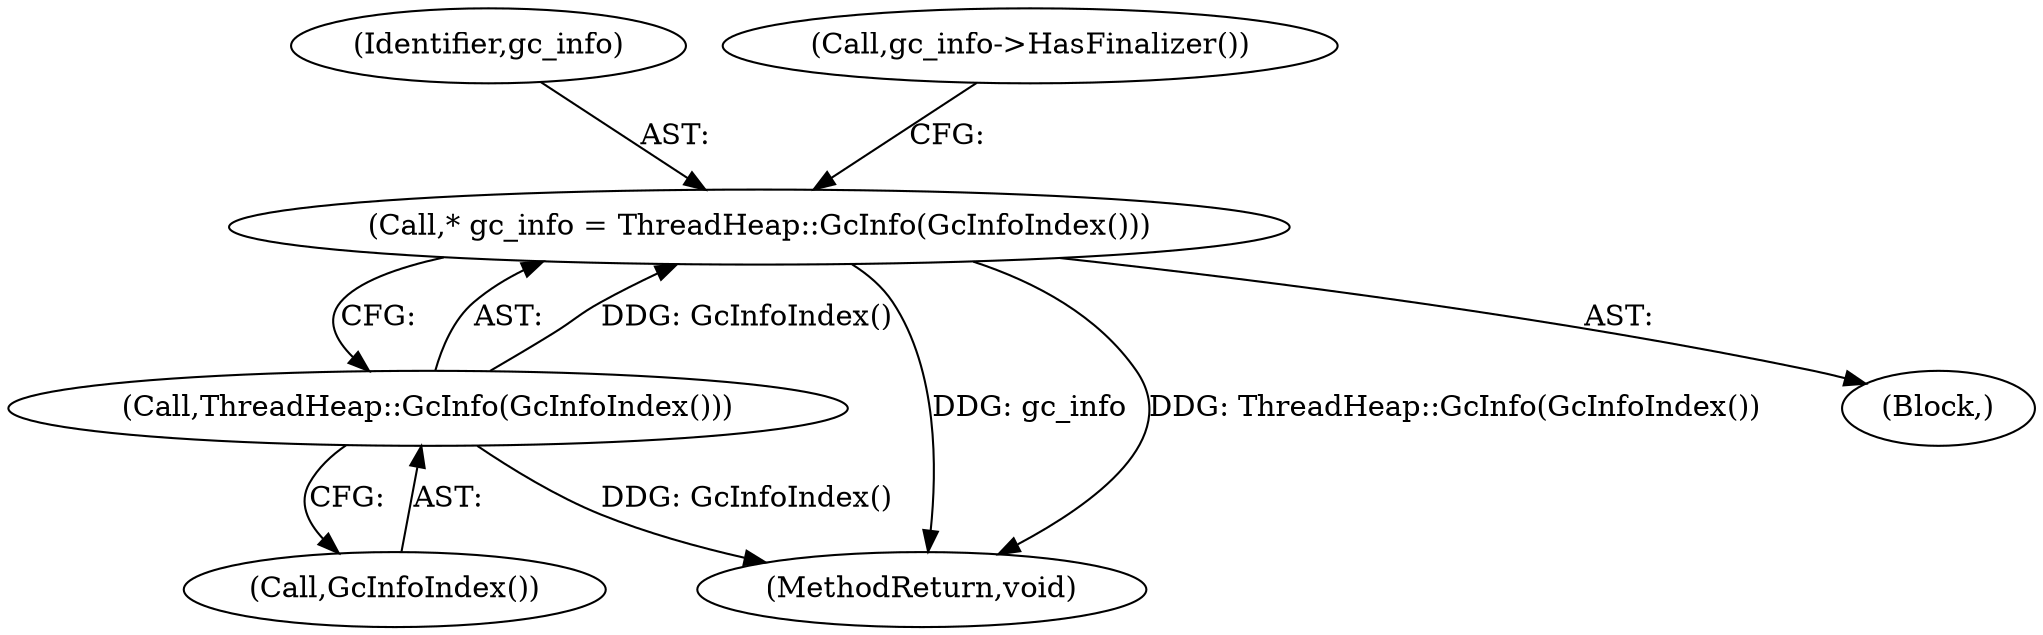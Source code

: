 digraph "0_Chrome_20b65d00ca3d8696430e22efad7485366f8c3a21_4@API" {
"1000107" [label="(Call,* gc_info = ThreadHeap::GcInfo(GcInfoIndex()))"];
"1000109" [label="(Call,ThreadHeap::GcInfo(GcInfoIndex()))"];
"1000109" [label="(Call,ThreadHeap::GcInfo(GcInfoIndex()))"];
"1000118" [label="(MethodReturn,void)"];
"1000110" [label="(Call,GcInfoIndex())"];
"1000108" [label="(Identifier,gc_info)"];
"1000112" [label="(Call,gc_info->HasFinalizer())"];
"1000103" [label="(Block,)"];
"1000107" [label="(Call,* gc_info = ThreadHeap::GcInfo(GcInfoIndex()))"];
"1000107" -> "1000103"  [label="AST: "];
"1000107" -> "1000109"  [label="CFG: "];
"1000108" -> "1000107"  [label="AST: "];
"1000109" -> "1000107"  [label="AST: "];
"1000112" -> "1000107"  [label="CFG: "];
"1000107" -> "1000118"  [label="DDG: gc_info"];
"1000107" -> "1000118"  [label="DDG: ThreadHeap::GcInfo(GcInfoIndex())"];
"1000109" -> "1000107"  [label="DDG: GcInfoIndex()"];
"1000109" -> "1000110"  [label="CFG: "];
"1000110" -> "1000109"  [label="AST: "];
"1000109" -> "1000118"  [label="DDG: GcInfoIndex()"];
}
